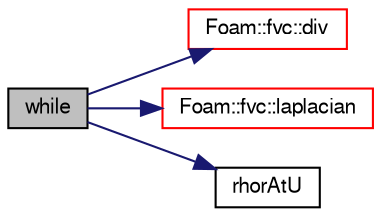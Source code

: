 digraph "while"
{
  bgcolor="transparent";
  edge [fontname="FreeSans",fontsize="10",labelfontname="FreeSans",labelfontsize="10"];
  node [fontname="FreeSans",fontsize="10",shape=record];
  rankdir="LR";
  Node327 [label="while",height=0.2,width=0.4,color="black", fillcolor="grey75", style="filled", fontcolor="black"];
  Node327 -> Node328 [color="midnightblue",fontsize="10",style="solid",fontname="FreeSans"];
  Node328 [label="Foam::fvc::div",height=0.2,width=0.4,color="red",URL="$a21134.html#a585533948ad80abfe589d920c641f251"];
  Node327 -> Node630 [color="midnightblue",fontsize="10",style="solid",fontname="FreeSans"];
  Node630 [label="Foam::fvc::laplacian",height=0.2,width=0.4,color="red",URL="$a21134.html#ac75bff389d0405149b204b0d7ac214cd"];
  Node327 -> Node632 [color="midnightblue",fontsize="10",style="solid",fontname="FreeSans"];
  Node632 [label="rhorAtU",height=0.2,width=0.4,color="black",URL="$a38051.html#a142b9c53809c41ee952c0f8753de25c8"];
}
